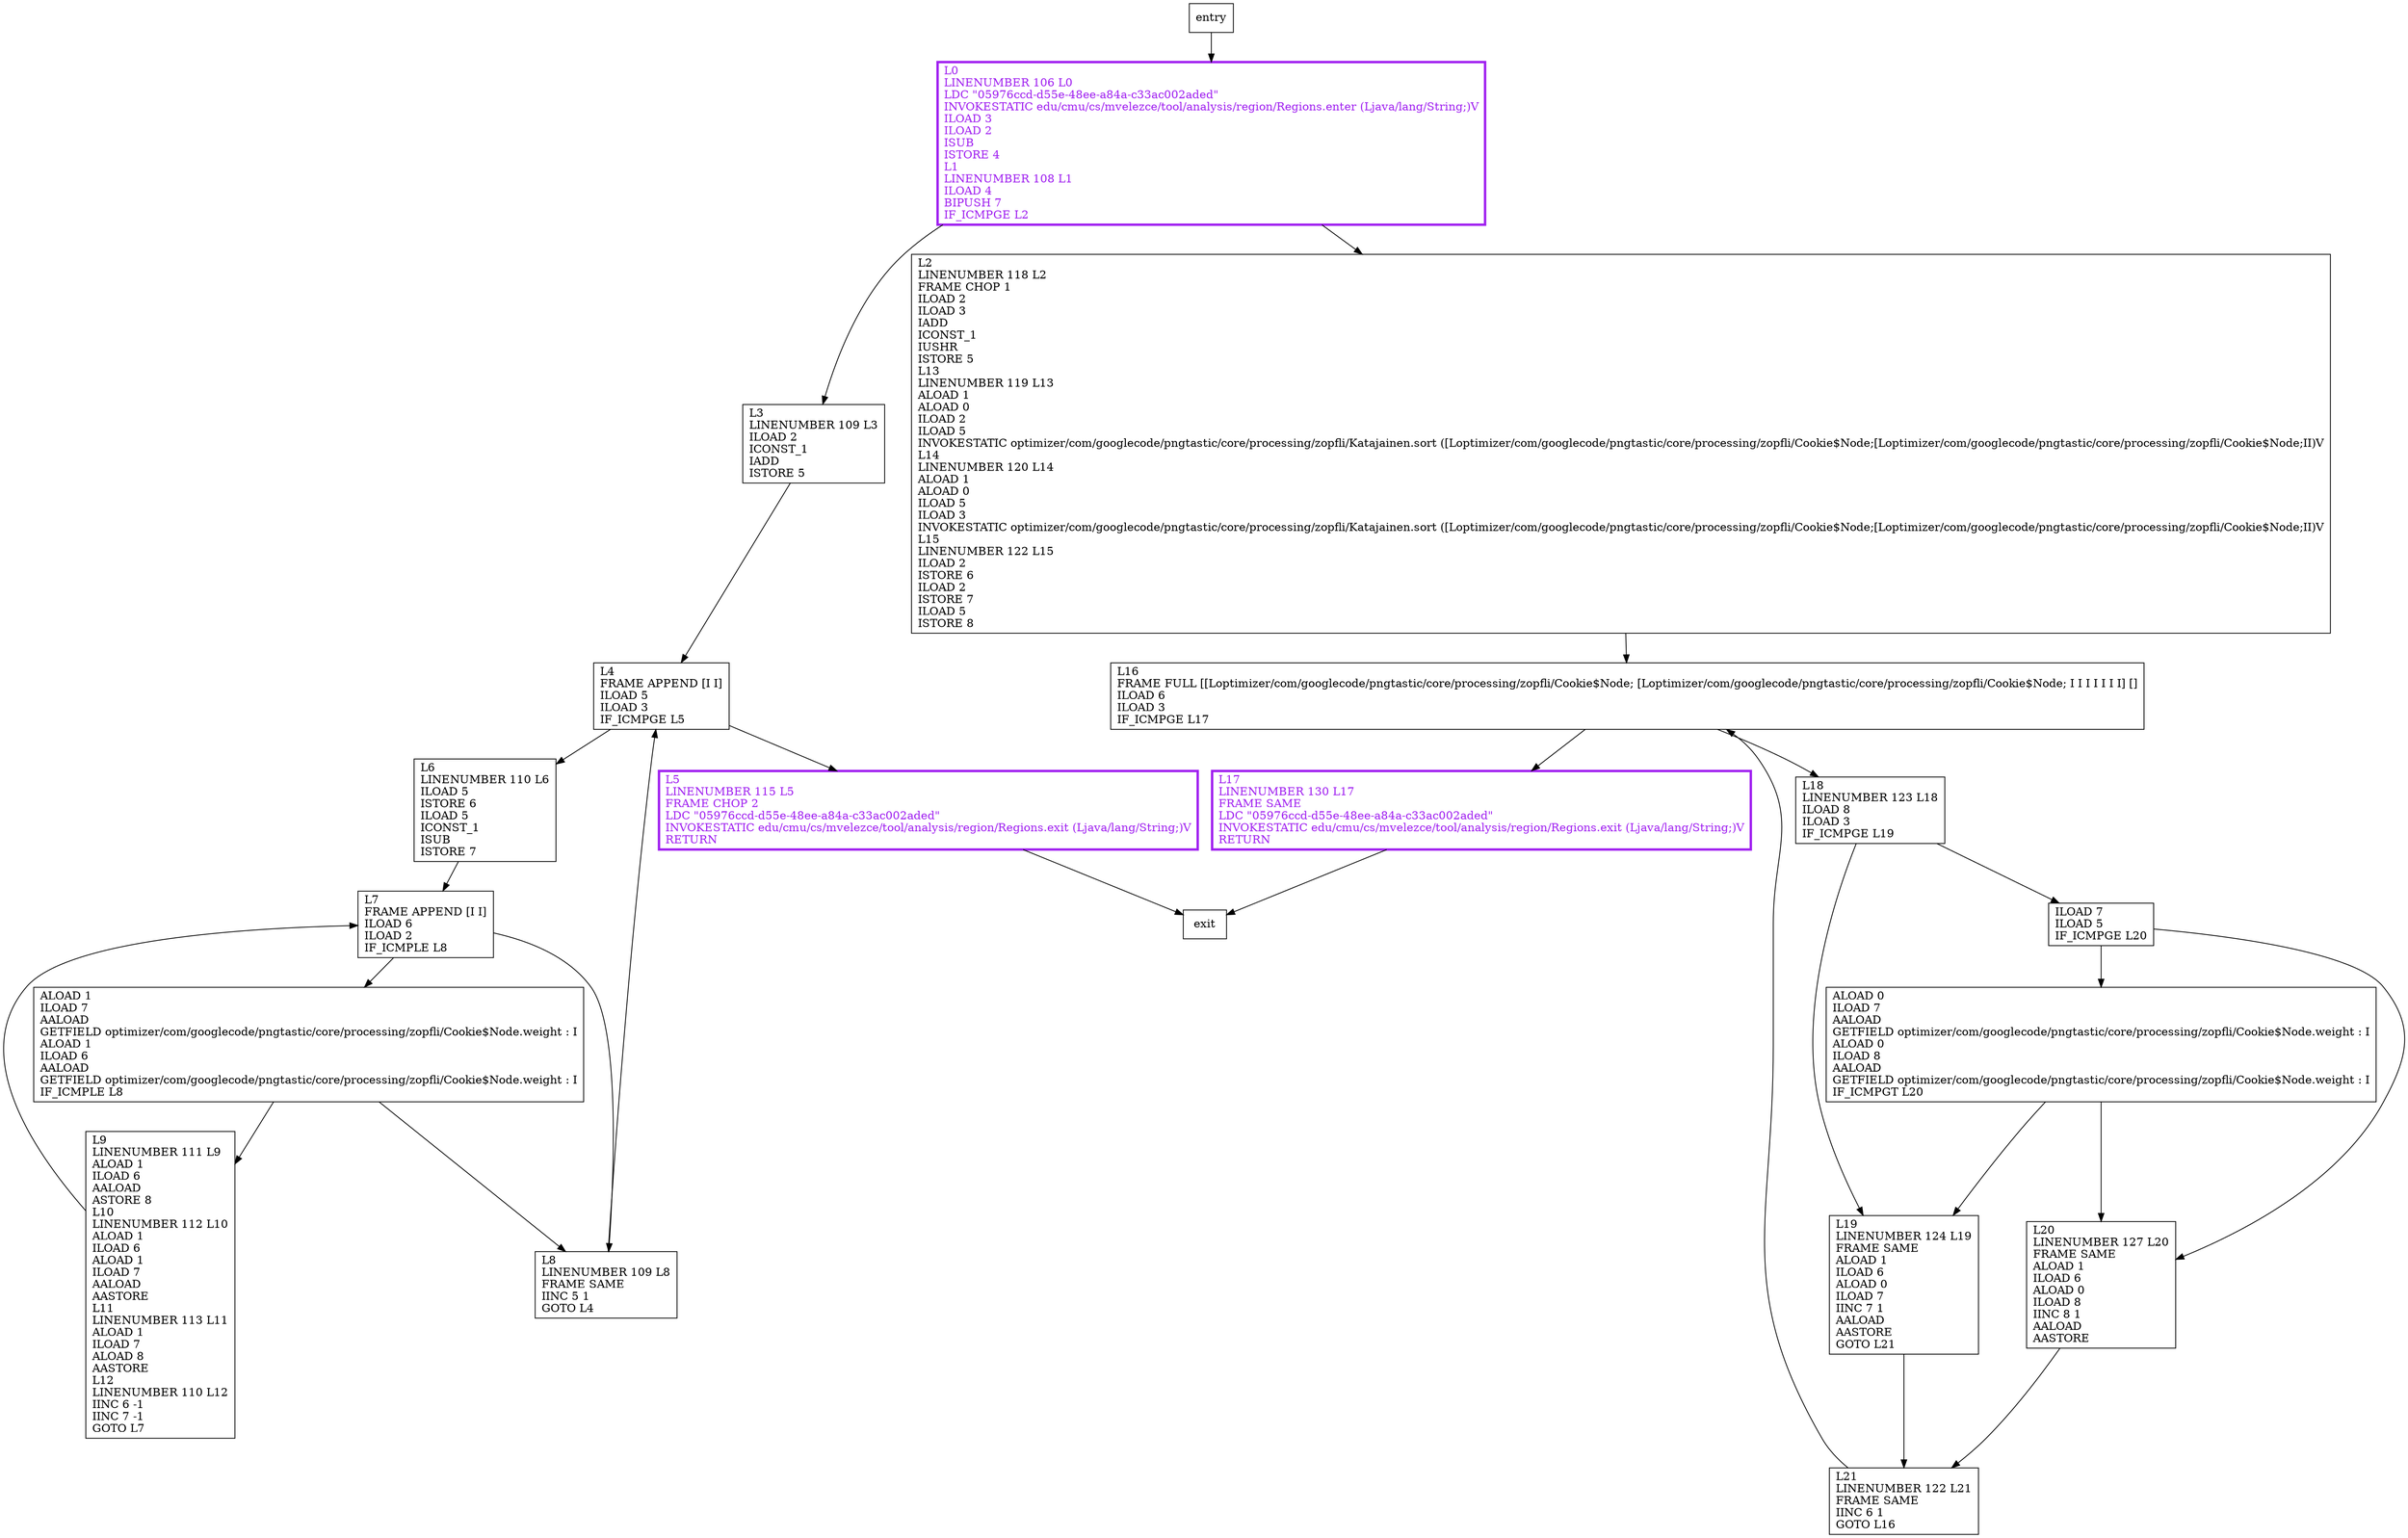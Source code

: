 digraph sort {
node [shape=record];
2041776078 [label="L17\lLINENUMBER 130 L17\lFRAME SAME\lLDC \"05976ccd-d55e-48ee-a84a-c33ac002aded\"\lINVOKESTATIC edu/cmu/cs/mvelezce/tool/analysis/region/Regions.exit (Ljava/lang/String;)V\lRETURN\l"];
1158919630 [label="ALOAD 0\lILOAD 7\lAALOAD\lGETFIELD optimizer/com/googlecode/pngtastic/core/processing/zopfli/Cookie$Node.weight : I\lALOAD 0\lILOAD 8\lAALOAD\lGETFIELD optimizer/com/googlecode/pngtastic/core/processing/zopfli/Cookie$Node.weight : I\lIF_ICMPGT L20\l"];
427186337 [label="L9\lLINENUMBER 111 L9\lALOAD 1\lILOAD 6\lAALOAD\lASTORE 8\lL10\lLINENUMBER 112 L10\lALOAD 1\lILOAD 6\lALOAD 1\lILOAD 7\lAALOAD\lAASTORE\lL11\lLINENUMBER 113 L11\lALOAD 1\lILOAD 7\lALOAD 8\lAASTORE\lL12\lLINENUMBER 110 L12\lIINC 6 -1\lIINC 7 -1\lGOTO L7\l"];
404444399 [label="L3\lLINENUMBER 109 L3\lILOAD 2\lICONST_1\lIADD\lISTORE 5\l"];
1387002633 [label="L18\lLINENUMBER 123 L18\lILOAD 8\lILOAD 3\lIF_ICMPGE L19\l"];
1870334408 [label="L16\lFRAME FULL [[Loptimizer/com/googlecode/pngtastic/core/processing/zopfli/Cookie$Node; [Loptimizer/com/googlecode/pngtastic/core/processing/zopfli/Cookie$Node; I I I I I I I] []\lILOAD 6\lILOAD 3\lIF_ICMPGE L17\l"];
1842570480 [label="L2\lLINENUMBER 118 L2\lFRAME CHOP 1\lILOAD 2\lILOAD 3\lIADD\lICONST_1\lIUSHR\lISTORE 5\lL13\lLINENUMBER 119 L13\lALOAD 1\lALOAD 0\lILOAD 2\lILOAD 5\lINVOKESTATIC optimizer/com/googlecode/pngtastic/core/processing/zopfli/Katajainen.sort ([Loptimizer/com/googlecode/pngtastic/core/processing/zopfli/Cookie$Node;[Loptimizer/com/googlecode/pngtastic/core/processing/zopfli/Cookie$Node;II)V\lL14\lLINENUMBER 120 L14\lALOAD 1\lALOAD 0\lILOAD 5\lILOAD 3\lINVOKESTATIC optimizer/com/googlecode/pngtastic/core/processing/zopfli/Katajainen.sort ([Loptimizer/com/googlecode/pngtastic/core/processing/zopfli/Cookie$Node;[Loptimizer/com/googlecode/pngtastic/core/processing/zopfli/Cookie$Node;II)V\lL15\lLINENUMBER 122 L15\lILOAD 2\lISTORE 6\lILOAD 2\lISTORE 7\lILOAD 5\lISTORE 8\l"];
1338581996 [label="L7\lFRAME APPEND [I I]\lILOAD 6\lILOAD 2\lIF_ICMPLE L8\l"];
2144357094 [label="L4\lFRAME APPEND [I I]\lILOAD 5\lILOAD 3\lIF_ICMPGE L5\l"];
2124119472 [label="L0\lLINENUMBER 106 L0\lLDC \"05976ccd-d55e-48ee-a84a-c33ac002aded\"\lINVOKESTATIC edu/cmu/cs/mvelezce/tool/analysis/region/Regions.enter (Ljava/lang/String;)V\lILOAD 3\lILOAD 2\lISUB\lISTORE 4\lL1\lLINENUMBER 108 L1\lILOAD 4\lBIPUSH 7\lIF_ICMPGE L2\l"];
1425761523 [label="L19\lLINENUMBER 124 L19\lFRAME SAME\lALOAD 1\lILOAD 6\lALOAD 0\lILOAD 7\lIINC 7 1\lAALOAD\lAASTORE\lGOTO L21\l"];
887130410 [label="L8\lLINENUMBER 109 L8\lFRAME SAME\lIINC 5 1\lGOTO L4\l"];
1254137187 [label="L21\lLINENUMBER 122 L21\lFRAME SAME\lIINC 6 1\lGOTO L16\l"];
1113751922 [label="L6\lLINENUMBER 110 L6\lILOAD 5\lISTORE 6\lILOAD 5\lICONST_1\lISUB\lISTORE 7\l"];
696353776 [label="ILOAD 7\lILOAD 5\lIF_ICMPGE L20\l"];
1731270361 [label="L5\lLINENUMBER 115 L5\lFRAME CHOP 2\lLDC \"05976ccd-d55e-48ee-a84a-c33ac002aded\"\lINVOKESTATIC edu/cmu/cs/mvelezce/tool/analysis/region/Regions.exit (Ljava/lang/String;)V\lRETURN\l"];
1990070133 [label="ALOAD 1\lILOAD 7\lAALOAD\lGETFIELD optimizer/com/googlecode/pngtastic/core/processing/zopfli/Cookie$Node.weight : I\lALOAD 1\lILOAD 6\lAALOAD\lGETFIELD optimizer/com/googlecode/pngtastic/core/processing/zopfli/Cookie$Node.weight : I\lIF_ICMPLE L8\l"];
1215134841 [label="L20\lLINENUMBER 127 L20\lFRAME SAME\lALOAD 1\lILOAD 6\lALOAD 0\lILOAD 8\lIINC 8 1\lAALOAD\lAASTORE\l"];
entry;
exit;
2041776078 -> exit;
1158919630 -> 1215134841;
1158919630 -> 1425761523;
427186337 -> 1338581996;
404444399 -> 2144357094;
1387002633 -> 696353776;
1387002633 -> 1425761523;
1870334408 -> 2041776078;
1870334408 -> 1387002633;
1842570480 -> 1870334408;
1338581996 -> 1990070133;
1338581996 -> 887130410;
2144357094 -> 1113751922;
2144357094 -> 1731270361;
2124119472 -> 404444399;
2124119472 -> 1842570480;
1425761523 -> 1254137187;
887130410 -> 2144357094;
1254137187 -> 1870334408;
entry -> 2124119472;
1113751922 -> 1338581996;
696353776 -> 1158919630;
696353776 -> 1215134841;
1731270361 -> exit;
1990070133 -> 427186337;
1990070133 -> 887130410;
1215134841 -> 1254137187;
2041776078[fontcolor="purple", penwidth=3, color="purple"];
1731270361[fontcolor="purple", penwidth=3, color="purple"];
2124119472[fontcolor="purple", penwidth=3, color="purple"];
}

